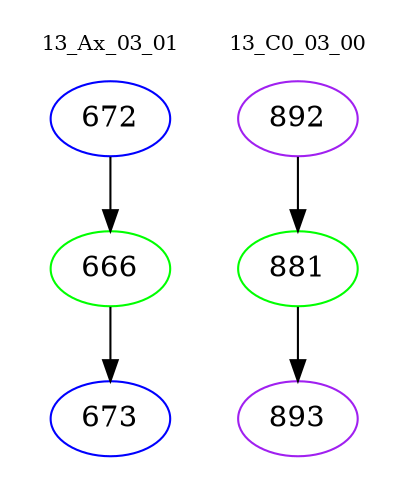 digraph{
subgraph cluster_0 {
color = white
label = "13_Ax_03_01";
fontsize=10;
T0_672 [label="672", color="blue"]
T0_672 -> T0_666 [color="black"]
T0_666 [label="666", color="green"]
T0_666 -> T0_673 [color="black"]
T0_673 [label="673", color="blue"]
}
subgraph cluster_1 {
color = white
label = "13_C0_03_00";
fontsize=10;
T1_892 [label="892", color="purple"]
T1_892 -> T1_881 [color="black"]
T1_881 [label="881", color="green"]
T1_881 -> T1_893 [color="black"]
T1_893 [label="893", color="purple"]
}
}
